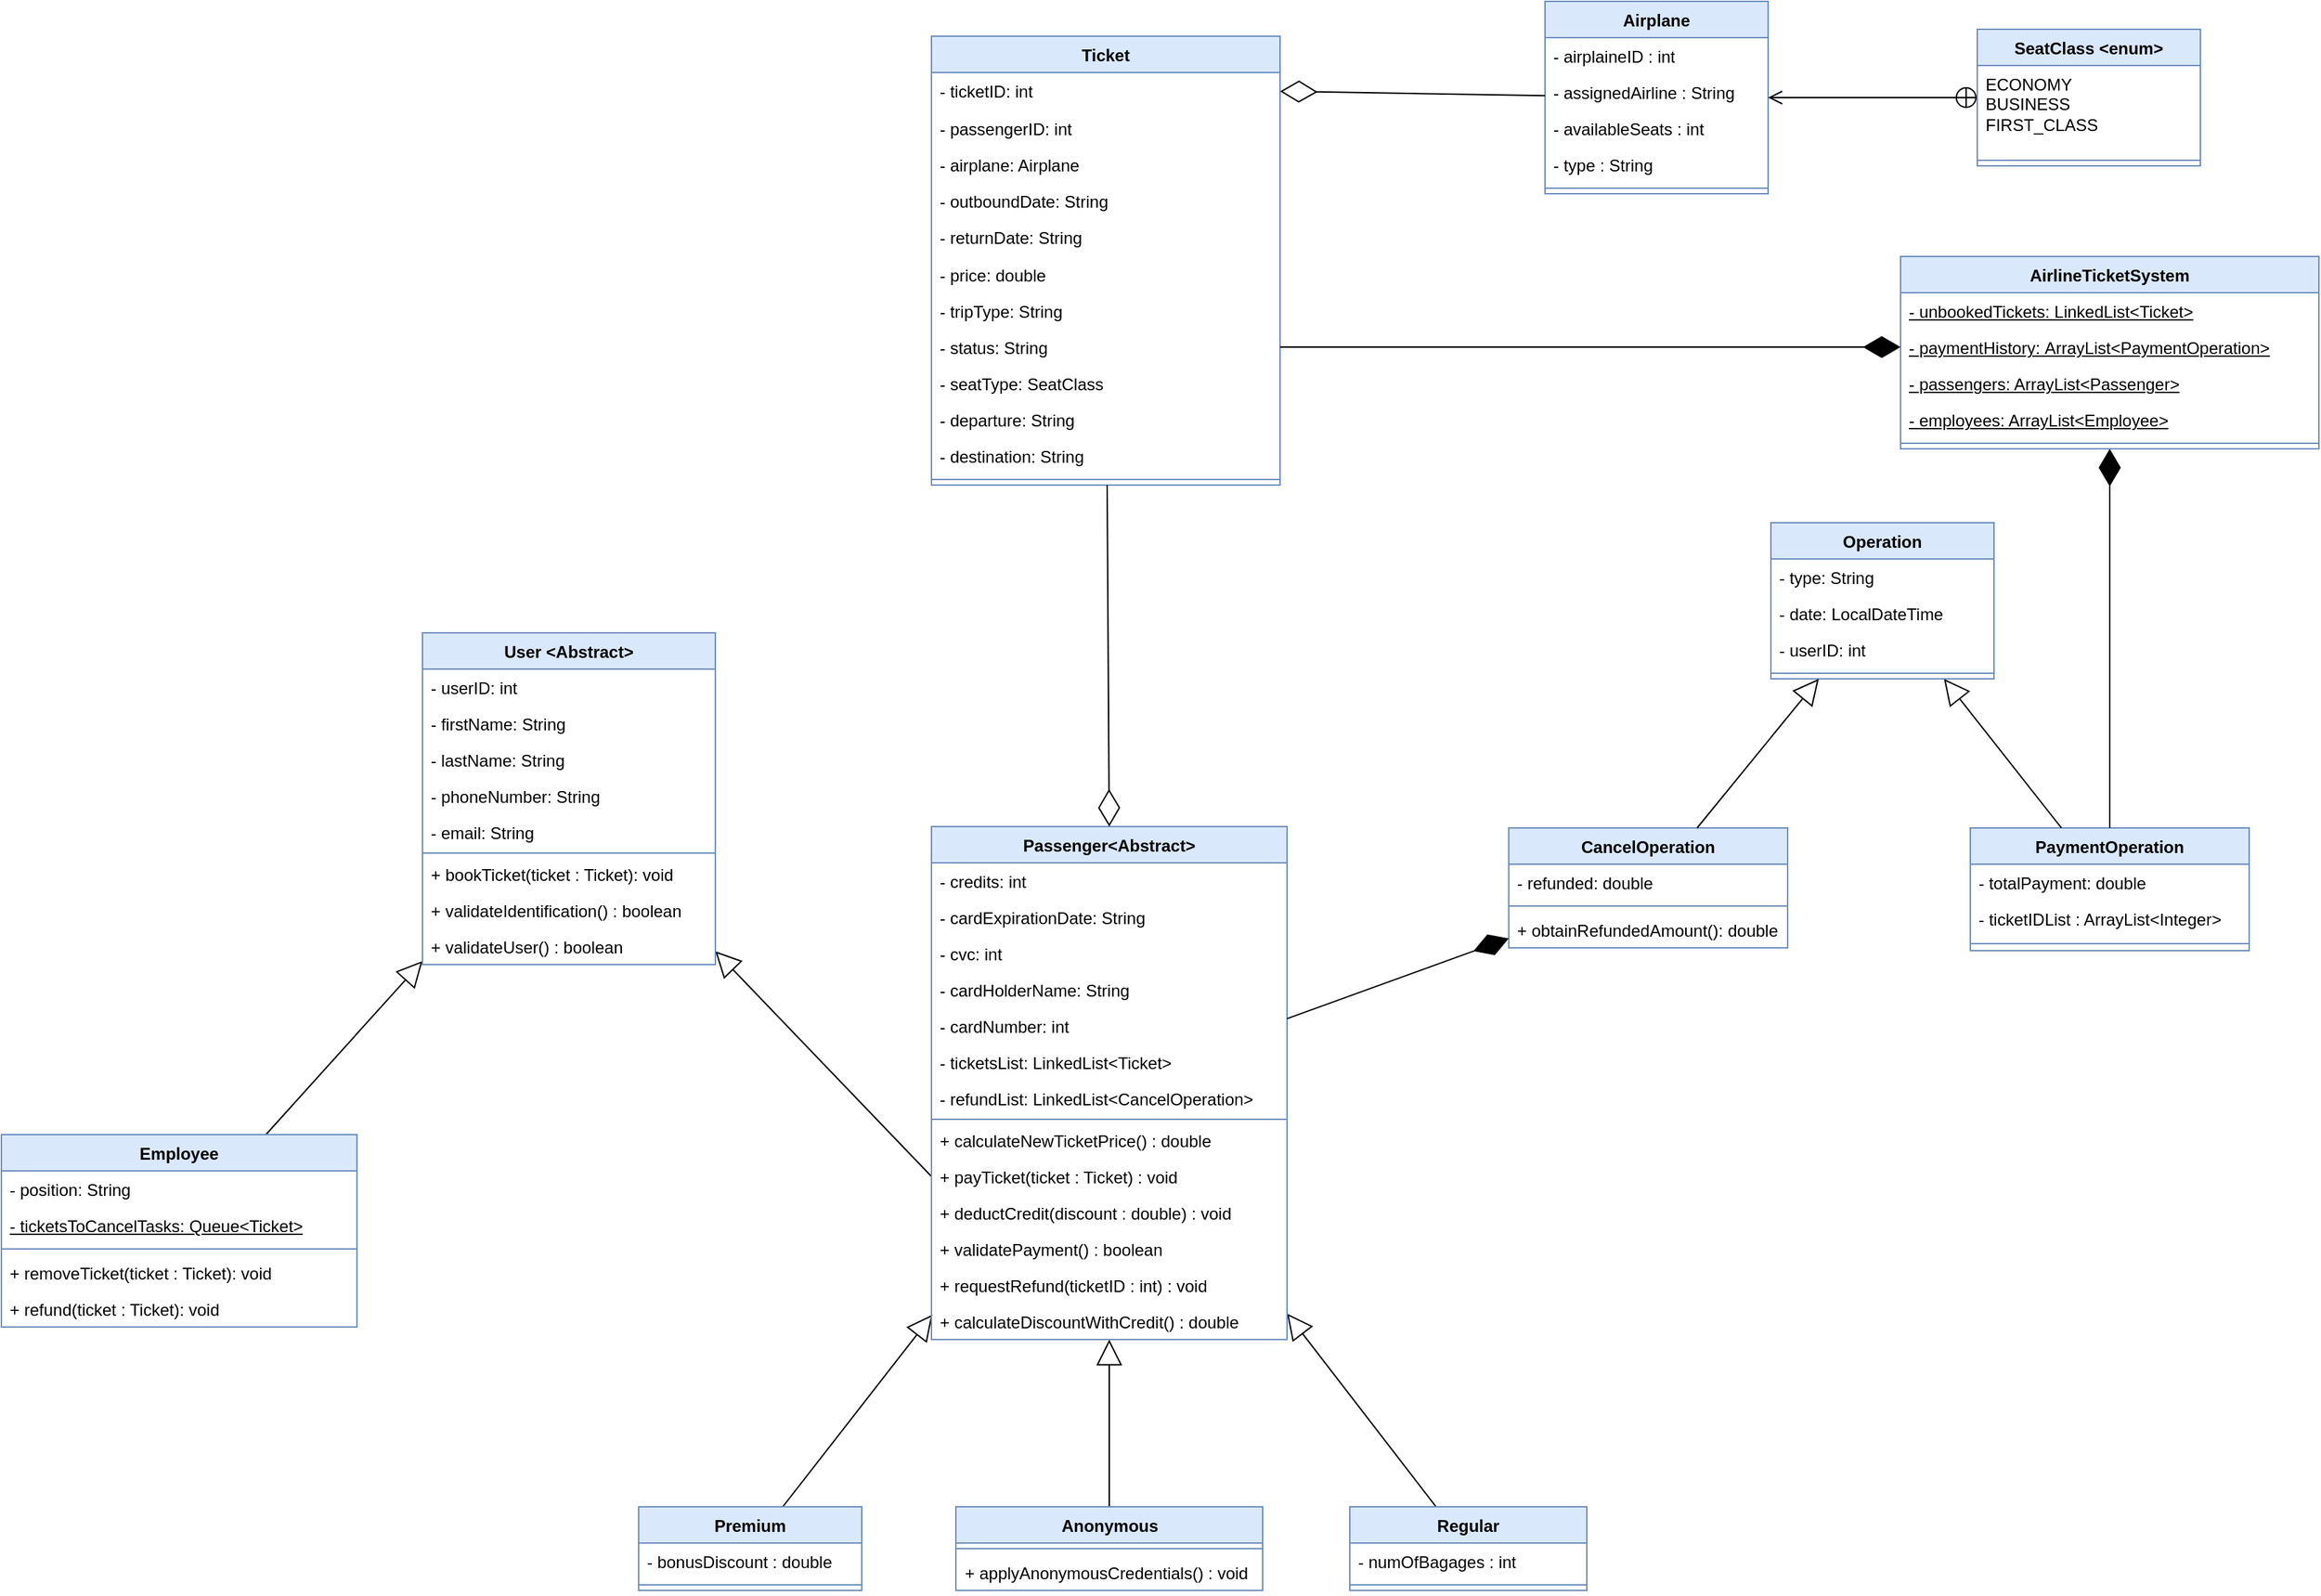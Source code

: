 <mxfile version="24.8.0">
  <diagram id="C5RBs43oDa-KdzZeNtuy" name="Page-1">
    <mxGraphModel dx="2174" dy="735" grid="0" gridSize="10" guides="1" tooltips="1" connect="1" arrows="1" fold="1" page="1" pageScale="1" pageWidth="827" pageHeight="1169" math="0" shadow="0">
      <root>
        <mxCell id="WIyWlLk6GJQsqaUBKTNV-0" />
        <mxCell id="WIyWlLk6GJQsqaUBKTNV-1" parent="WIyWlLk6GJQsqaUBKTNV-0" />
        <mxCell id="TixNwKE1VY5OCuDRx1uv-47" value="" style="endArrow=block;endSize=16;endFill=0;html=1;rounded=0;exitX=0;exitY=0.5;exitDx=0;exitDy=0;" parent="WIyWlLk6GJQsqaUBKTNV-1" source="fxqU5WLW0_MMGWIOmWz7-15" target="TixNwKE1VY5OCuDRx1uv-97" edge="1">
          <mxGeometry width="160" relative="1" as="geometry">
            <mxPoint x="1215.0" y="676.658" as="sourcePoint" />
            <mxPoint x="1265" y="650.342" as="targetPoint" />
          </mxGeometry>
        </mxCell>
        <mxCell id="TixNwKE1VY5OCuDRx1uv-48" value="" style="endArrow=block;endSize=16;endFill=0;html=1;rounded=0;" parent="WIyWlLk6GJQsqaUBKTNV-1" source="TixNwKE1VY5OCuDRx1uv-101" target="TixNwKE1VY5OCuDRx1uv-97" edge="1">
          <mxGeometry x="-0.01" width="160" relative="1" as="geometry">
            <mxPoint x="744.712" y="625.5" as="sourcePoint" />
            <mxPoint x="622" y="523.9" as="targetPoint" />
            <Array as="points" />
            <mxPoint as="offset" />
          </mxGeometry>
        </mxCell>
        <mxCell id="TixNwKE1VY5OCuDRx1uv-49" value="" style="endArrow=block;endSize=16;endFill=0;html=1;rounded=0;entryX=0.003;entryY=0.313;entryDx=0;entryDy=0;entryPerimeter=0;" parent="WIyWlLk6GJQsqaUBKTNV-1" source="TixNwKE1VY5OCuDRx1uv-113" target="O7oDRh3eOjh0rx_aEaqQ-2" edge="1">
          <mxGeometry width="160" relative="1" as="geometry">
            <mxPoint x="756.054" y="873" as="sourcePoint" />
            <mxPoint x="982.457" y="677" as="targetPoint" />
          </mxGeometry>
        </mxCell>
        <mxCell id="TixNwKE1VY5OCuDRx1uv-50" value="" style="endArrow=block;endSize=16;endFill=0;html=1;rounded=0;" parent="WIyWlLk6GJQsqaUBKTNV-1" source="TixNwKE1VY5OCuDRx1uv-73" target="TixNwKE1VY5OCuDRx1uv-105" edge="1">
          <mxGeometry width="160" relative="1" as="geometry">
            <mxPoint x="936" y="873" as="sourcePoint" />
            <mxPoint x="810" y="980" as="targetPoint" />
          </mxGeometry>
        </mxCell>
        <mxCell id="TixNwKE1VY5OCuDRx1uv-51" value="" style="endArrow=block;endSize=16;endFill=0;html=1;rounded=0;fillColor=#f8cecc;strokeColor=#000000;" parent="WIyWlLk6GJQsqaUBKTNV-1" source="TixNwKE1VY5OCuDRx1uv-109" target="TixNwKE1VY5OCuDRx1uv-105" edge="1">
          <mxGeometry x="0.0" width="160" relative="1" as="geometry">
            <mxPoint x="1120.62" y="873" as="sourcePoint" />
            <mxPoint x="1031" y="803" as="targetPoint" />
            <mxPoint as="offset" />
          </mxGeometry>
        </mxCell>
        <mxCell id="TixNwKE1VY5OCuDRx1uv-65" value="PaymentOperation" style="swimlane;fontStyle=1;align=center;verticalAlign=top;childLayout=stackLayout;horizontal=1;startSize=26;horizontalStack=0;resizeParent=1;resizeParentMax=0;resizeLast=0;collapsible=1;marginBottom=0;whiteSpace=wrap;html=1;fillColor=#dae8fc;strokeColor=#6c8ebf;" parent="WIyWlLk6GJQsqaUBKTNV-1" vertex="1">
          <mxGeometry x="1325" y="593" width="200" height="88" as="geometry" />
        </mxCell>
        <mxCell id="fxqU5WLW0_MMGWIOmWz7-27" value="- totalPayment: double" style="text;strokeColor=none;fillColor=none;align=left;verticalAlign=top;spacingLeft=4;spacingRight=4;overflow=hidden;rotatable=0;points=[[0,0.5],[1,0.5]];portConstraint=eastwest;whiteSpace=wrap;html=1;" parent="TixNwKE1VY5OCuDRx1uv-65" vertex="1">
          <mxGeometry y="26" width="200" height="26" as="geometry" />
        </mxCell>
        <mxCell id="fxqU5WLW0_MMGWIOmWz7-31" value="- ticketIDList : ArrayList&amp;lt;Integer&amp;gt;&amp;nbsp;" style="text;strokeColor=none;fillColor=none;align=left;verticalAlign=top;spacingLeft=4;spacingRight=4;overflow=hidden;rotatable=0;points=[[0,0.5],[1,0.5]];portConstraint=eastwest;whiteSpace=wrap;html=1;" parent="TixNwKE1VY5OCuDRx1uv-65" vertex="1">
          <mxGeometry y="52" width="200" height="26" as="geometry" />
        </mxCell>
        <mxCell id="TixNwKE1VY5OCuDRx1uv-67" value="" style="line;strokeWidth=1;fillColor=none;align=left;verticalAlign=middle;spacingTop=-1;spacingLeft=3;spacingRight=3;rotatable=0;labelPosition=right;points=[];portConstraint=eastwest;strokeColor=inherit;" parent="TixNwKE1VY5OCuDRx1uv-65" vertex="1">
          <mxGeometry y="78" width="200" height="10" as="geometry" />
        </mxCell>
        <mxCell id="TixNwKE1VY5OCuDRx1uv-69" value="Airplane" style="swimlane;fontStyle=1;align=center;verticalAlign=top;childLayout=stackLayout;horizontal=1;startSize=26;horizontalStack=0;resizeParent=1;resizeParentMax=0;resizeLast=0;collapsible=1;marginBottom=0;whiteSpace=wrap;html=1;fillColor=#dae8fc;strokeColor=#6c8ebf;" parent="WIyWlLk6GJQsqaUBKTNV-1" vertex="1">
          <mxGeometry x="1020" width="160" height="138" as="geometry" />
        </mxCell>
        <mxCell id="-tUTZFKdpCKJqJOBt3uz-0" value="- airplaineID : int" style="text;strokeColor=none;fillColor=none;align=left;verticalAlign=top;spacingLeft=4;spacingRight=4;overflow=hidden;rotatable=0;points=[[0,0.5],[1,0.5]];portConstraint=eastwest;whiteSpace=wrap;html=1;" parent="TixNwKE1VY5OCuDRx1uv-69" vertex="1">
          <mxGeometry y="26" width="160" height="26" as="geometry" />
        </mxCell>
        <mxCell id="TixNwKE1VY5OCuDRx1uv-160" value="- assignedAirline : String" style="text;strokeColor=none;fillColor=none;align=left;verticalAlign=top;spacingLeft=4;spacingRight=4;overflow=hidden;rotatable=0;points=[[0,0.5],[1,0.5]];portConstraint=eastwest;whiteSpace=wrap;html=1;" parent="TixNwKE1VY5OCuDRx1uv-69" vertex="1">
          <mxGeometry y="52" width="160" height="26" as="geometry" />
        </mxCell>
        <mxCell id="BGIZEROxM3A1e72S92r2-15" value="- availableSeats : int" style="text;strokeColor=none;fillColor=none;align=left;verticalAlign=top;spacingLeft=4;spacingRight=4;overflow=hidden;rotatable=0;points=[[0,0.5],[1,0.5]];portConstraint=eastwest;whiteSpace=wrap;html=1;" parent="TixNwKE1VY5OCuDRx1uv-69" vertex="1">
          <mxGeometry y="78" width="160" height="26" as="geometry" />
        </mxCell>
        <mxCell id="TixNwKE1VY5OCuDRx1uv-142" value="- type : String" style="text;strokeColor=none;fillColor=none;align=left;verticalAlign=top;spacingLeft=4;spacingRight=4;overflow=hidden;rotatable=0;points=[[0,0.5],[1,0.5]];portConstraint=eastwest;whiteSpace=wrap;html=1;" parent="TixNwKE1VY5OCuDRx1uv-69" vertex="1">
          <mxGeometry y="104" width="160" height="26" as="geometry" />
        </mxCell>
        <mxCell id="TixNwKE1VY5OCuDRx1uv-71" value="" style="line;strokeWidth=1;fillColor=none;align=left;verticalAlign=middle;spacingTop=-1;spacingLeft=3;spacingRight=3;rotatable=0;labelPosition=right;points=[];portConstraint=eastwest;strokeColor=inherit;" parent="TixNwKE1VY5OCuDRx1uv-69" vertex="1">
          <mxGeometry y="130" width="160" height="8" as="geometry" />
        </mxCell>
        <mxCell id="TixNwKE1VY5OCuDRx1uv-73" value="Regular" style="swimlane;fontStyle=1;align=center;verticalAlign=top;childLayout=stackLayout;horizontal=1;startSize=26;horizontalStack=0;resizeParent=1;resizeParentMax=0;resizeLast=0;collapsible=1;marginBottom=0;whiteSpace=wrap;html=1;fillColor=#dae8fc;strokeColor=#6c8ebf;" parent="WIyWlLk6GJQsqaUBKTNV-1" vertex="1">
          <mxGeometry x="880" y="1080" width="170" height="60" as="geometry" />
        </mxCell>
        <mxCell id="TixNwKE1VY5OCuDRx1uv-148" value="- numOfBagages : int" style="text;strokeColor=none;fillColor=none;align=left;verticalAlign=top;spacingLeft=4;spacingRight=4;overflow=hidden;rotatable=0;points=[[0,0.5],[1,0.5]];portConstraint=eastwest;whiteSpace=wrap;html=1;" parent="TixNwKE1VY5OCuDRx1uv-73" vertex="1">
          <mxGeometry y="26" width="170" height="26" as="geometry" />
        </mxCell>
        <mxCell id="TixNwKE1VY5OCuDRx1uv-75" value="" style="line;strokeWidth=1;fillColor=none;align=left;verticalAlign=middle;spacingTop=-1;spacingLeft=3;spacingRight=3;rotatable=0;labelPosition=right;points=[];portConstraint=eastwest;strokeColor=inherit;" parent="TixNwKE1VY5OCuDRx1uv-73" vertex="1">
          <mxGeometry y="52" width="170" height="8" as="geometry" />
        </mxCell>
        <mxCell id="TixNwKE1VY5OCuDRx1uv-85" value="Ticket" style="swimlane;fontStyle=1;align=center;verticalAlign=top;childLayout=stackLayout;horizontal=1;startSize=26;horizontalStack=0;resizeParent=1;resizeParentMax=0;resizeLast=0;collapsible=1;marginBottom=0;whiteSpace=wrap;html=1;fillColor=#dae8fc;strokeColor=#6c8ebf;" parent="WIyWlLk6GJQsqaUBKTNV-1" vertex="1">
          <mxGeometry x="580" y="25" width="250" height="322" as="geometry" />
        </mxCell>
        <mxCell id="BGIZEROxM3A1e72S92r2-8" value="- ticketID: int" style="text;strokeColor=none;fillColor=none;align=left;verticalAlign=top;spacingLeft=4;spacingRight=4;overflow=hidden;rotatable=0;points=[[0,0.5],[1,0.5]];portConstraint=eastwest;whiteSpace=wrap;html=1;" parent="TixNwKE1VY5OCuDRx1uv-85" vertex="1">
          <mxGeometry y="26" width="250" height="27" as="geometry" />
        </mxCell>
        <mxCell id="fxqU5WLW0_MMGWIOmWz7-18" value="- passengerID: int" style="text;strokeColor=none;fillColor=none;align=left;verticalAlign=top;spacingLeft=4;spacingRight=4;overflow=hidden;rotatable=0;points=[[0,0.5],[1,0.5]];portConstraint=eastwest;whiteSpace=wrap;html=1;" parent="TixNwKE1VY5OCuDRx1uv-85" vertex="1">
          <mxGeometry y="53" width="250" height="26" as="geometry" />
        </mxCell>
        <mxCell id="TixNwKE1VY5OCuDRx1uv-162" value="- airplane: Airplane" style="text;strokeColor=none;fillColor=none;align=left;verticalAlign=top;spacingLeft=4;spacingRight=4;overflow=hidden;rotatable=0;points=[[0,0.5],[1,0.5]];portConstraint=eastwest;whiteSpace=wrap;html=1;" parent="TixNwKE1VY5OCuDRx1uv-85" vertex="1">
          <mxGeometry y="79" width="250" height="26" as="geometry" />
        </mxCell>
        <mxCell id="TixNwKE1VY5OCuDRx1uv-124" value="- outboundDate: String" style="text;strokeColor=none;fillColor=none;align=left;verticalAlign=top;spacingLeft=4;spacingRight=4;overflow=hidden;rotatable=0;points=[[0,0.5],[1,0.5]];portConstraint=eastwest;whiteSpace=wrap;html=1;" parent="TixNwKE1VY5OCuDRx1uv-85" vertex="1">
          <mxGeometry y="105" width="250" height="26" as="geometry" />
        </mxCell>
        <mxCell id="TixNwKE1VY5OCuDRx1uv-125" value="- returnDate: String" style="text;strokeColor=none;fillColor=none;align=left;verticalAlign=top;spacingLeft=4;spacingRight=4;overflow=hidden;rotatable=0;points=[[0,0.5],[1,0.5]];portConstraint=eastwest;whiteSpace=wrap;html=1;" parent="TixNwKE1VY5OCuDRx1uv-85" vertex="1">
          <mxGeometry y="131" width="250" height="27" as="geometry" />
        </mxCell>
        <mxCell id="TixNwKE1VY5OCuDRx1uv-118" value="- price: double" style="text;strokeColor=none;fillColor=none;align=left;verticalAlign=top;spacingLeft=4;spacingRight=4;overflow=hidden;rotatable=0;points=[[0,0.5],[1,0.5]];portConstraint=eastwest;whiteSpace=wrap;html=1;" parent="TixNwKE1VY5OCuDRx1uv-85" vertex="1">
          <mxGeometry y="158" width="250" height="26" as="geometry" />
        </mxCell>
        <mxCell id="TixNwKE1VY5OCuDRx1uv-119" value="- tripType: String" style="text;strokeColor=none;fillColor=none;align=left;verticalAlign=top;spacingLeft=4;spacingRight=4;overflow=hidden;rotatable=0;points=[[0,0.5],[1,0.5]];portConstraint=eastwest;whiteSpace=wrap;html=1;" parent="TixNwKE1VY5OCuDRx1uv-85" vertex="1">
          <mxGeometry y="184" width="250" height="26" as="geometry" />
        </mxCell>
        <mxCell id="TixNwKE1VY5OCuDRx1uv-120" value="- status: String" style="text;strokeColor=none;fillColor=none;align=left;verticalAlign=top;spacingLeft=4;spacingRight=4;overflow=hidden;rotatable=0;points=[[0,0.5],[1,0.5]];portConstraint=eastwest;whiteSpace=wrap;html=1;" parent="TixNwKE1VY5OCuDRx1uv-85" vertex="1">
          <mxGeometry y="210" width="250" height="26" as="geometry" />
        </mxCell>
        <mxCell id="TixNwKE1VY5OCuDRx1uv-121" value="- seatType: SeatClass" style="text;strokeColor=none;fillColor=none;align=left;verticalAlign=top;spacingLeft=4;spacingRight=4;overflow=hidden;rotatable=0;points=[[0,0.5],[1,0.5]];portConstraint=eastwest;whiteSpace=wrap;html=1;" parent="TixNwKE1VY5OCuDRx1uv-85" vertex="1">
          <mxGeometry y="236" width="250" height="26" as="geometry" />
        </mxCell>
        <mxCell id="TixNwKE1VY5OCuDRx1uv-122" value="- departure: String" style="text;strokeColor=none;fillColor=none;align=left;verticalAlign=top;spacingLeft=4;spacingRight=4;overflow=hidden;rotatable=0;points=[[0,0.5],[1,0.5]];portConstraint=eastwest;whiteSpace=wrap;html=1;" parent="TixNwKE1VY5OCuDRx1uv-85" vertex="1">
          <mxGeometry y="262" width="250" height="26" as="geometry" />
        </mxCell>
        <mxCell id="TixNwKE1VY5OCuDRx1uv-123" value="- destination: String" style="text;strokeColor=none;fillColor=none;align=left;verticalAlign=top;spacingLeft=4;spacingRight=4;overflow=hidden;rotatable=0;points=[[0,0.5],[1,0.5]];portConstraint=eastwest;whiteSpace=wrap;html=1;" parent="TixNwKE1VY5OCuDRx1uv-85" vertex="1">
          <mxGeometry y="288" width="250" height="26" as="geometry" />
        </mxCell>
        <mxCell id="TixNwKE1VY5OCuDRx1uv-87" value="" style="line;strokeWidth=1;fillColor=none;align=left;verticalAlign=middle;spacingTop=-1;spacingLeft=3;spacingRight=3;rotatable=0;labelPosition=right;points=[];portConstraint=eastwest;strokeColor=inherit;" parent="TixNwKE1VY5OCuDRx1uv-85" vertex="1">
          <mxGeometry y="314" width="250" height="8" as="geometry" />
        </mxCell>
        <mxCell id="TixNwKE1VY5OCuDRx1uv-93" value="SeatClass &amp;lt;enum&amp;gt;" style="swimlane;fontStyle=1;align=center;verticalAlign=top;childLayout=stackLayout;horizontal=1;startSize=26;horizontalStack=0;resizeParent=1;resizeParentMax=0;resizeLast=0;collapsible=1;marginBottom=0;whiteSpace=wrap;html=1;fillColor=#dae8fc;strokeColor=#6c8ebf;" parent="WIyWlLk6GJQsqaUBKTNV-1" vertex="1">
          <mxGeometry x="1330" y="20" width="160" height="98" as="geometry" />
        </mxCell>
        <mxCell id="TixNwKE1VY5OCuDRx1uv-94" value="&lt;div&gt;ECONOMY&lt;/div&gt;&lt;div&gt;BUSINESS&lt;div&gt;FIRST_CLASS&lt;/div&gt;&lt;/div&gt;" style="text;strokeColor=none;fillColor=none;align=left;verticalAlign=top;spacingLeft=4;spacingRight=4;overflow=hidden;rotatable=0;points=[[0,0.5],[1,0.5]];portConstraint=eastwest;whiteSpace=wrap;html=1;" parent="TixNwKE1VY5OCuDRx1uv-93" vertex="1">
          <mxGeometry y="26" width="160" height="64" as="geometry" />
        </mxCell>
        <mxCell id="TixNwKE1VY5OCuDRx1uv-95" value="" style="line;strokeWidth=1;fillColor=none;align=left;verticalAlign=middle;spacingTop=-1;spacingLeft=3;spacingRight=3;rotatable=0;labelPosition=right;points=[];portConstraint=eastwest;strokeColor=inherit;" parent="TixNwKE1VY5OCuDRx1uv-93" vertex="1">
          <mxGeometry y="90" width="160" height="8" as="geometry" />
        </mxCell>
        <mxCell id="TixNwKE1VY5OCuDRx1uv-97" value="User &amp;lt;Abstract&amp;gt;" style="swimlane;fontStyle=1;align=center;verticalAlign=top;childLayout=stackLayout;horizontal=1;startSize=26;horizontalStack=0;resizeParent=1;resizeParentMax=0;resizeLast=0;collapsible=1;marginBottom=0;whiteSpace=wrap;html=1;fillColor=#dae8fc;strokeColor=#6c8ebf;" parent="WIyWlLk6GJQsqaUBKTNV-1" vertex="1">
          <mxGeometry x="215" y="453" width="210" height="238" as="geometry" />
        </mxCell>
        <mxCell id="TixNwKE1VY5OCuDRx1uv-132" value="- userID: int" style="text;strokeColor=none;fillColor=none;align=left;verticalAlign=top;spacingLeft=4;spacingRight=4;overflow=hidden;rotatable=0;points=[[0,0.5],[1,0.5]];portConstraint=eastwest;whiteSpace=wrap;html=1;" parent="TixNwKE1VY5OCuDRx1uv-97" vertex="1">
          <mxGeometry y="26" width="210" height="26" as="geometry" />
        </mxCell>
        <mxCell id="TixNwKE1VY5OCuDRx1uv-98" value="- firstName: String" style="text;strokeColor=none;fillColor=none;align=left;verticalAlign=top;spacingLeft=4;spacingRight=4;overflow=hidden;rotatable=0;points=[[0,0.5],[1,0.5]];portConstraint=eastwest;whiteSpace=wrap;html=1;" parent="TixNwKE1VY5OCuDRx1uv-97" vertex="1">
          <mxGeometry y="52" width="210" height="26" as="geometry" />
        </mxCell>
        <mxCell id="TixNwKE1VY5OCuDRx1uv-126" value="- lastName: String" style="text;strokeColor=none;fillColor=none;align=left;verticalAlign=top;spacingLeft=4;spacingRight=4;overflow=hidden;rotatable=0;points=[[0,0.5],[1,0.5]];portConstraint=eastwest;whiteSpace=wrap;html=1;" parent="TixNwKE1VY5OCuDRx1uv-97" vertex="1">
          <mxGeometry y="78" width="210" height="26" as="geometry" />
        </mxCell>
        <mxCell id="TixNwKE1VY5OCuDRx1uv-127" value="- phoneNumber: String" style="text;strokeColor=none;fillColor=none;align=left;verticalAlign=top;spacingLeft=4;spacingRight=4;overflow=hidden;rotatable=0;points=[[0,0.5],[1,0.5]];portConstraint=eastwest;whiteSpace=wrap;html=1;" parent="TixNwKE1VY5OCuDRx1uv-97" vertex="1">
          <mxGeometry y="104" width="210" height="26" as="geometry" />
        </mxCell>
        <mxCell id="BpxT5CNFjnWK-hkmhdt0-0" value="- email: String" style="text;strokeColor=none;fillColor=none;align=left;verticalAlign=top;spacingLeft=4;spacingRight=4;overflow=hidden;rotatable=0;points=[[0,0.5],[1,0.5]];portConstraint=eastwest;whiteSpace=wrap;html=1;" vertex="1" parent="TixNwKE1VY5OCuDRx1uv-97">
          <mxGeometry y="130" width="210" height="26" as="geometry" />
        </mxCell>
        <mxCell id="TixNwKE1VY5OCuDRx1uv-99" value="" style="line;strokeWidth=1;fillColor=none;align=left;verticalAlign=middle;spacingTop=-1;spacingLeft=3;spacingRight=3;rotatable=0;labelPosition=right;points=[];portConstraint=eastwest;strokeColor=inherit;" parent="TixNwKE1VY5OCuDRx1uv-97" vertex="1">
          <mxGeometry y="156" width="210" height="4" as="geometry" />
        </mxCell>
        <mxCell id="TixNwKE1VY5OCuDRx1uv-139" value="+ bookTicket(ticket : Ticket): void" style="text;align=left;verticalAlign=top;spacingLeft=4;spacingRight=4;overflow=hidden;rotatable=0;points=[[0,0.5],[1,0.5]];portConstraint=eastwest;whiteSpace=wrap;html=1;" parent="TixNwKE1VY5OCuDRx1uv-97" vertex="1">
          <mxGeometry y="160" width="210" height="26" as="geometry" />
        </mxCell>
        <mxCell id="fxqU5WLW0_MMGWIOmWz7-21" value="+ validateIdentification() : boolean" style="text;strokeColor=none;fillColor=none;align=left;verticalAlign=top;spacingLeft=4;spacingRight=4;overflow=hidden;rotatable=0;points=[[0,0.5],[1,0.5]];portConstraint=eastwest;whiteSpace=wrap;html=1;" parent="TixNwKE1VY5OCuDRx1uv-97" vertex="1">
          <mxGeometry y="186" width="210" height="26" as="geometry" />
        </mxCell>
        <mxCell id="fxqU5WLW0_MMGWIOmWz7-32" value="+ validateUser() : boolean" style="text;strokeColor=none;fillColor=none;align=left;verticalAlign=top;spacingLeft=4;spacingRight=4;overflow=hidden;rotatable=0;points=[[0,0.5],[1,0.5]];portConstraint=eastwest;whiteSpace=wrap;html=1;" parent="TixNwKE1VY5OCuDRx1uv-97" vertex="1">
          <mxGeometry y="212" width="210" height="26" as="geometry" />
        </mxCell>
        <mxCell id="TixNwKE1VY5OCuDRx1uv-101" value="Employee" style="swimlane;fontStyle=1;align=center;verticalAlign=top;childLayout=stackLayout;horizontal=1;startSize=26;horizontalStack=0;resizeParent=1;resizeParentMax=0;resizeLast=0;collapsible=1;marginBottom=0;whiteSpace=wrap;html=1;fillColor=#dae8fc;strokeColor=#6c8ebf;" parent="WIyWlLk6GJQsqaUBKTNV-1" vertex="1">
          <mxGeometry x="-87" y="813" width="255" height="138" as="geometry" />
        </mxCell>
        <mxCell id="TixNwKE1VY5OCuDRx1uv-102" value="- position: String" style="text;strokeColor=none;fillColor=none;align=left;verticalAlign=top;spacingLeft=4;spacingRight=4;overflow=hidden;rotatable=0;points=[[0,0.5],[1,0.5]];portConstraint=eastwest;whiteSpace=wrap;html=1;" parent="TixNwKE1VY5OCuDRx1uv-101" vertex="1">
          <mxGeometry y="26" width="255" height="26" as="geometry" />
        </mxCell>
        <mxCell id="BGIZEROxM3A1e72S92r2-33" value="&lt;u&gt;- ticketsToCancelTasks: Queue&amp;lt;Ticket&amp;gt; &lt;br&gt;&lt;/u&gt;" style="text;strokeColor=none;fillColor=none;align=left;verticalAlign=top;spacingLeft=4;spacingRight=4;overflow=hidden;rotatable=0;points=[[0,0.5],[1,0.5]];portConstraint=eastwest;whiteSpace=wrap;html=1;" parent="TixNwKE1VY5OCuDRx1uv-101" vertex="1">
          <mxGeometry y="52" width="255" height="26" as="geometry" />
        </mxCell>
        <mxCell id="TixNwKE1VY5OCuDRx1uv-103" value="" style="line;strokeWidth=1;fillColor=none;align=left;verticalAlign=middle;spacingTop=-1;spacingLeft=3;spacingRight=3;rotatable=0;labelPosition=right;points=[];portConstraint=eastwest;strokeColor=inherit;" parent="TixNwKE1VY5OCuDRx1uv-101" vertex="1">
          <mxGeometry y="78" width="255" height="8" as="geometry" />
        </mxCell>
        <mxCell id="TixNwKE1VY5OCuDRx1uv-104" value="+ removeTicket(ticket : Ticket): void" style="text;align=left;verticalAlign=top;spacingLeft=4;spacingRight=4;overflow=hidden;rotatable=0;points=[[0,0.5],[1,0.5]];portConstraint=eastwest;whiteSpace=wrap;html=1;" parent="TixNwKE1VY5OCuDRx1uv-101" vertex="1">
          <mxGeometry y="86" width="255" height="26" as="geometry" />
        </mxCell>
        <mxCell id="BGIZEROxM3A1e72S92r2-54" value="+ refund(ticket : Ticket): void" style="text;align=left;verticalAlign=top;spacingLeft=4;spacingRight=4;overflow=hidden;rotatable=0;points=[[0,0.5],[1,0.5]];portConstraint=eastwest;whiteSpace=wrap;html=1;" parent="TixNwKE1VY5OCuDRx1uv-101" vertex="1">
          <mxGeometry y="112" width="255" height="26" as="geometry" />
        </mxCell>
        <mxCell id="TixNwKE1VY5OCuDRx1uv-105" value="Passenger&amp;lt;Abstract&amp;gt;" style="swimlane;fontStyle=1;align=center;verticalAlign=top;childLayout=stackLayout;horizontal=1;startSize=26;horizontalStack=0;resizeParent=1;resizeParentMax=0;resizeLast=0;collapsible=1;marginBottom=0;whiteSpace=wrap;html=1;fillColor=#dae8fc;strokeColor=#6c8ebf;" parent="WIyWlLk6GJQsqaUBKTNV-1" vertex="1">
          <mxGeometry x="580" y="592" width="255" height="368" as="geometry" />
        </mxCell>
        <mxCell id="TixNwKE1VY5OCuDRx1uv-145" value="- credits: int" style="text;strokeColor=none;fillColor=none;align=left;verticalAlign=top;spacingLeft=4;spacingRight=4;overflow=hidden;rotatable=0;points=[[0,0.5],[1,0.5]];portConstraint=eastwest;whiteSpace=wrap;html=1;" parent="TixNwKE1VY5OCuDRx1uv-105" vertex="1">
          <mxGeometry y="26" width="255" height="26" as="geometry" />
        </mxCell>
        <mxCell id="TixNwKE1VY5OCuDRx1uv-60" value="- cardExpirationDate: String" style="text;strokeColor=none;fillColor=none;align=left;verticalAlign=top;spacingLeft=4;spacingRight=4;overflow=hidden;rotatable=0;points=[[0,0.5],[1,0.5]];portConstraint=eastwest;whiteSpace=wrap;html=1;" parent="TixNwKE1VY5OCuDRx1uv-105" vertex="1">
          <mxGeometry y="52" width="255" height="26" as="geometry" />
        </mxCell>
        <mxCell id="TixNwKE1VY5OCuDRx1uv-6" value="- cvc: int" style="text;strokeColor=none;fillColor=none;align=left;verticalAlign=top;spacingLeft=4;spacingRight=4;overflow=hidden;rotatable=0;points=[[0,0.5],[1,0.5]];portConstraint=eastwest;whiteSpace=wrap;html=1;" parent="TixNwKE1VY5OCuDRx1uv-105" vertex="1">
          <mxGeometry y="78" width="255" height="26" as="geometry" />
        </mxCell>
        <mxCell id="TixNwKE1VY5OCuDRx1uv-5" value="- cardHolderName: String" style="text;strokeColor=none;fillColor=none;align=left;verticalAlign=top;spacingLeft=4;spacingRight=4;overflow=hidden;rotatable=0;points=[[0,0.5],[1,0.5]];portConstraint=eastwest;whiteSpace=wrap;html=1;" parent="TixNwKE1VY5OCuDRx1uv-105" vertex="1">
          <mxGeometry y="104" width="255" height="26" as="geometry" />
        </mxCell>
        <mxCell id="TixNwKE1VY5OCuDRx1uv-4" value="- cardNumber: int" style="text;strokeColor=none;fillColor=none;align=left;verticalAlign=top;spacingLeft=4;spacingRight=4;overflow=hidden;rotatable=0;points=[[0,0.5],[1,0.5]];portConstraint=eastwest;whiteSpace=wrap;html=1;" parent="TixNwKE1VY5OCuDRx1uv-105" vertex="1">
          <mxGeometry y="130" width="255" height="26" as="geometry" />
        </mxCell>
        <mxCell id="BGIZEROxM3A1e72S92r2-34" value="- ticketsList: LinkedList&amp;lt;Ticket&amp;gt;" style="text;strokeColor=none;fillColor=none;align=left;verticalAlign=top;spacingLeft=4;spacingRight=4;overflow=hidden;rotatable=0;points=[[0,0.5],[1,0.5]];portConstraint=eastwest;whiteSpace=wrap;html=1;" parent="TixNwKE1VY5OCuDRx1uv-105" vertex="1">
          <mxGeometry y="156" width="255" height="26" as="geometry" />
        </mxCell>
        <mxCell id="BGIZEROxM3A1e72S92r2-77" value="- refundList: LinkedList&amp;lt;CancelOperation&amp;gt;" style="text;strokeColor=none;fillColor=none;align=left;verticalAlign=top;spacingLeft=4;spacingRight=4;overflow=hidden;rotatable=0;points=[[0,0.5],[1,0.5]];portConstraint=eastwest;whiteSpace=wrap;html=1;" parent="TixNwKE1VY5OCuDRx1uv-105" vertex="1">
          <mxGeometry y="182" width="255" height="26" as="geometry" />
        </mxCell>
        <mxCell id="TixNwKE1VY5OCuDRx1uv-107" value="" style="line;strokeWidth=1;fillColor=none;align=left;verticalAlign=middle;spacingTop=-1;spacingLeft=3;spacingRight=3;rotatable=0;labelPosition=right;points=[];portConstraint=eastwest;strokeColor=inherit;" parent="TixNwKE1VY5OCuDRx1uv-105" vertex="1">
          <mxGeometry y="208" width="255" height="4" as="geometry" />
        </mxCell>
        <mxCell id="TixNwKE1VY5OCuDRx1uv-147" value="+ calculateNewTicketPrice() : double " style="text;strokeColor=none;fillColor=none;align=left;verticalAlign=top;spacingLeft=4;spacingRight=4;overflow=hidden;rotatable=0;points=[[0,0.5],[1,0.5]];portConstraint=eastwest;whiteSpace=wrap;html=1;" parent="TixNwKE1VY5OCuDRx1uv-105" vertex="1">
          <mxGeometry y="212" width="255" height="26" as="geometry" />
        </mxCell>
        <mxCell id="fxqU5WLW0_MMGWIOmWz7-15" value="+ payTicket(ticket : Ticket) : void" style="text;align=left;verticalAlign=top;spacingLeft=4;spacingRight=4;overflow=hidden;rotatable=0;points=[[0,0.5],[1,0.5]];portConstraint=eastwest;whiteSpace=wrap;html=1;" parent="TixNwKE1VY5OCuDRx1uv-105" vertex="1">
          <mxGeometry y="238" width="255" height="26" as="geometry" />
        </mxCell>
        <mxCell id="TixNwKE1VY5OCuDRx1uv-149" value="+ deductCredit(discount : double) : void" style="text;strokeColor=none;fillColor=none;align=left;verticalAlign=top;spacingLeft=4;spacingRight=4;overflow=hidden;rotatable=0;points=[[0,0.5],[1,0.5]];portConstraint=eastwest;whiteSpace=wrap;html=1;" parent="TixNwKE1VY5OCuDRx1uv-105" vertex="1">
          <mxGeometry y="264" width="255" height="26" as="geometry" />
        </mxCell>
        <mxCell id="fxqU5WLW0_MMGWIOmWz7-22" value="+ validatePayment() : boolean" style="text;align=left;verticalAlign=top;spacingLeft=4;spacingRight=4;overflow=hidden;rotatable=0;points=[[0,0.5],[1,0.5]];portConstraint=eastwest;whiteSpace=wrap;html=1;" parent="TixNwKE1VY5OCuDRx1uv-105" vertex="1">
          <mxGeometry y="290" width="255" height="26" as="geometry" />
        </mxCell>
        <mxCell id="BGIZEROxM3A1e72S92r2-35" value="+ requestRefund(ticketID : int) : void " style="text;strokeColor=none;fillColor=none;align=left;verticalAlign=top;spacingLeft=4;spacingRight=4;overflow=hidden;rotatable=0;points=[[0,0.5],[1,0.5]];portConstraint=eastwest;whiteSpace=wrap;html=1;" parent="TixNwKE1VY5OCuDRx1uv-105" vertex="1">
          <mxGeometry y="316" width="255" height="26" as="geometry" />
        </mxCell>
        <mxCell id="O7oDRh3eOjh0rx_aEaqQ-2" value="+ calculateDiscountWithCredit() : double " style="text;strokeColor=none;fillColor=none;align=left;verticalAlign=top;spacingLeft=4;spacingRight=4;overflow=hidden;rotatable=0;points=[[0,0.5],[1,0.5]];portConstraint=eastwest;whiteSpace=wrap;html=1;" parent="TixNwKE1VY5OCuDRx1uv-105" vertex="1">
          <mxGeometry y="342" width="255" height="26" as="geometry" />
        </mxCell>
        <mxCell id="TixNwKE1VY5OCuDRx1uv-109" value="Anonymous" style="swimlane;fontStyle=1;align=center;verticalAlign=top;childLayout=stackLayout;horizontal=1;startSize=26;horizontalStack=0;resizeParent=1;resizeParentMax=0;resizeLast=0;collapsible=1;marginBottom=0;whiteSpace=wrap;html=1;fillColor=#dae8fc;strokeColor=#6c8ebf;" parent="WIyWlLk6GJQsqaUBKTNV-1" vertex="1">
          <mxGeometry x="597.5" y="1080" width="220" height="60" as="geometry" />
        </mxCell>
        <mxCell id="TixNwKE1VY5OCuDRx1uv-111" value="" style="line;strokeWidth=1;fillColor=none;align=left;verticalAlign=middle;spacingTop=-1;spacingLeft=3;spacingRight=3;rotatable=0;labelPosition=right;points=[];portConstraint=eastwest;strokeColor=inherit;" parent="TixNwKE1VY5OCuDRx1uv-109" vertex="1">
          <mxGeometry y="26" width="220" height="8" as="geometry" />
        </mxCell>
        <mxCell id="O7oDRh3eOjh0rx_aEaqQ-1" value="+ applyAnonymousCredentials() : void" style="text;align=left;verticalAlign=top;spacingLeft=4;spacingRight=4;overflow=hidden;rotatable=0;points=[[0,0.5],[1,0.5]];portConstraint=eastwest;whiteSpace=wrap;html=1;" parent="TixNwKE1VY5OCuDRx1uv-109" vertex="1">
          <mxGeometry y="34" width="220" height="26" as="geometry" />
        </mxCell>
        <mxCell id="TixNwKE1VY5OCuDRx1uv-113" value="Premium" style="swimlane;fontStyle=1;align=center;verticalAlign=top;childLayout=stackLayout;horizontal=1;startSize=26;horizontalStack=0;resizeParent=1;resizeParentMax=0;resizeLast=0;collapsible=1;marginBottom=0;whiteSpace=wrap;html=1;fillColor=#dae8fc;strokeColor=#6c8ebf;" parent="WIyWlLk6GJQsqaUBKTNV-1" vertex="1">
          <mxGeometry x="370" y="1080" width="160" height="60" as="geometry" />
        </mxCell>
        <mxCell id="TixNwKE1VY5OCuDRx1uv-114" value="- bonusDiscount : double" style="text;strokeColor=none;fillColor=none;align=left;verticalAlign=top;spacingLeft=4;spacingRight=4;overflow=hidden;rotatable=0;points=[[0,0.5],[1,0.5]];portConstraint=eastwest;whiteSpace=wrap;html=1;" parent="TixNwKE1VY5OCuDRx1uv-113" vertex="1">
          <mxGeometry y="26" width="160" height="26" as="geometry" />
        </mxCell>
        <mxCell id="TixNwKE1VY5OCuDRx1uv-115" value="" style="line;strokeWidth=1;fillColor=none;align=left;verticalAlign=middle;spacingTop=-1;spacingLeft=3;spacingRight=3;rotatable=0;labelPosition=right;points=[];portConstraint=eastwest;strokeColor=inherit;" parent="TixNwKE1VY5OCuDRx1uv-113" vertex="1">
          <mxGeometry y="52" width="160" height="8" as="geometry" />
        </mxCell>
        <mxCell id="O9vQ9xLHlQ67a_8ORFgr-4" value="" style="endArrow=diamondThin;endFill=0;endSize=24;html=1;rounded=0;fontSize=12;curved=1;entryX=0.5;entryY=0;entryDx=0;entryDy=0;" parent="WIyWlLk6GJQsqaUBKTNV-1" source="TixNwKE1VY5OCuDRx1uv-85" target="TixNwKE1VY5OCuDRx1uv-105" edge="1">
          <mxGeometry width="160" relative="1" as="geometry">
            <mxPoint x="265" y="601.5" as="sourcePoint" />
            <mxPoint x="415" y="651.5" as="targetPoint" />
          </mxGeometry>
        </mxCell>
        <mxCell id="BGIZEROxM3A1e72S92r2-0" value="&lt;div&gt;AirlineTicketSystem&lt;/div&gt;&lt;div&gt;&lt;br&gt;&lt;/div&gt;" style="swimlane;fontStyle=1;align=center;verticalAlign=top;childLayout=stackLayout;horizontal=1;startSize=26;horizontalStack=0;resizeParent=1;resizeParentMax=0;resizeLast=0;collapsible=1;marginBottom=0;whiteSpace=wrap;html=1;fillColor=#dae8fc;strokeColor=#6c8ebf;" parent="WIyWlLk6GJQsqaUBKTNV-1" vertex="1">
          <mxGeometry x="1275" y="183" width="300" height="138" as="geometry" />
        </mxCell>
        <mxCell id="TixNwKE1VY5OCuDRx1uv-166" value="&lt;u&gt;- unbookedTickets: LinkedList&amp;lt;Ticket&amp;gt;&lt;/u&gt;" style="text;strokeColor=none;fillColor=none;align=left;verticalAlign=top;spacingLeft=4;spacingRight=4;overflow=hidden;rotatable=0;points=[[0,0.5],[1,0.5]];portConstraint=eastwest;whiteSpace=wrap;html=1;" parent="BGIZEROxM3A1e72S92r2-0" vertex="1">
          <mxGeometry y="26" width="300" height="26" as="geometry" />
        </mxCell>
        <mxCell id="BGIZEROxM3A1e72S92r2-7" value="&lt;u&gt;- paymentHistory:&amp;nbsp;&lt;/u&gt;&lt;u&gt;ArrayList&lt;/u&gt;&lt;u&gt;&amp;lt;PaymentOperation&amp;gt;&lt;/u&gt;" style="text;strokeColor=none;fillColor=none;align=left;verticalAlign=top;spacingLeft=4;spacingRight=4;overflow=hidden;rotatable=0;points=[[0,0.5],[1,0.5]];portConstraint=eastwest;whiteSpace=wrap;html=1;" parent="BGIZEROxM3A1e72S92r2-0" vertex="1">
          <mxGeometry y="52" width="300" height="26" as="geometry" />
        </mxCell>
        <mxCell id="BGIZEROxM3A1e72S92r2-9" value="&lt;u&gt;- passengers: ArrayList&amp;lt;Passenger&amp;gt;&lt;/u&gt;" style="text;strokeColor=none;fillColor=none;align=left;verticalAlign=top;spacingLeft=4;spacingRight=4;overflow=hidden;rotatable=0;points=[[0,0.5],[1,0.5]];portConstraint=eastwest;whiteSpace=wrap;html=1;" parent="BGIZEROxM3A1e72S92r2-0" vertex="1">
          <mxGeometry y="78" width="300" height="26" as="geometry" />
        </mxCell>
        <mxCell id="BGIZEROxM3A1e72S92r2-10" value="&lt;u&gt;- employees: ArrayList&amp;lt;Employee&amp;gt;&lt;/u&gt;" style="text;strokeColor=none;fillColor=none;align=left;verticalAlign=top;spacingLeft=4;spacingRight=4;overflow=hidden;rotatable=0;points=[[0,0.5],[1,0.5]];portConstraint=eastwest;whiteSpace=wrap;html=1;" parent="BGIZEROxM3A1e72S92r2-0" vertex="1">
          <mxGeometry y="104" width="300" height="26" as="geometry" />
        </mxCell>
        <mxCell id="BGIZEROxM3A1e72S92r2-3" value="" style="line;strokeWidth=1;fillColor=none;align=left;verticalAlign=middle;spacingTop=-1;spacingLeft=3;spacingRight=3;rotatable=0;labelPosition=right;points=[];portConstraint=eastwest;strokeColor=inherit;" parent="BGIZEROxM3A1e72S92r2-0" vertex="1">
          <mxGeometry y="130" width="300" height="8" as="geometry" />
        </mxCell>
        <mxCell id="BGIZEROxM3A1e72S92r2-13" value="" style="endArrow=open;startArrow=circlePlus;endFill=0;startFill=0;endSize=8;html=1;rounded=0;" parent="WIyWlLk6GJQsqaUBKTNV-1" source="TixNwKE1VY5OCuDRx1uv-93" target="TixNwKE1VY5OCuDRx1uv-69" edge="1">
          <mxGeometry width="160" relative="1" as="geometry">
            <mxPoint x="995" y="170" as="sourcePoint" />
            <mxPoint x="1155" y="170" as="targetPoint" />
          </mxGeometry>
        </mxCell>
        <mxCell id="BGIZEROxM3A1e72S92r2-38" value="" style="endArrow=diamondThin;endFill=1;endSize=24;html=1;rounded=0;exitX=1;exitY=0.5;exitDx=0;exitDy=0;entryX=0;entryY=0.5;entryDx=0;entryDy=0;" parent="WIyWlLk6GJQsqaUBKTNV-1" source="TixNwKE1VY5OCuDRx1uv-120" target="BGIZEROxM3A1e72S92r2-7" edge="1">
          <mxGeometry width="160" relative="1" as="geometry">
            <mxPoint x="835" y="230" as="sourcePoint" />
            <mxPoint x="920" y="470" as="targetPoint" />
          </mxGeometry>
        </mxCell>
        <mxCell id="BGIZEROxM3A1e72S92r2-40" value="" style="endArrow=diamondThin;endFill=0;endSize=24;html=1;rounded=0;fontSize=12;curved=1;entryX=1;entryY=0.5;entryDx=0;entryDy=0;" parent="WIyWlLk6GJQsqaUBKTNV-1" source="TixNwKE1VY5OCuDRx1uv-69" target="BGIZEROxM3A1e72S92r2-8" edge="1">
          <mxGeometry width="160" relative="1" as="geometry">
            <mxPoint x="995" y="106.909" as="sourcePoint" />
            <mxPoint x="1030" y="176.04" as="targetPoint" />
          </mxGeometry>
        </mxCell>
        <mxCell id="BGIZEROxM3A1e72S92r2-51" value="" style="endArrow=block;endSize=16;endFill=0;html=1;rounded=0;" parent="WIyWlLk6GJQsqaUBKTNV-1" source="TixNwKE1VY5OCuDRx1uv-65" target="BGIZEROxM3A1e72S92r2-57" edge="1">
          <mxGeometry width="160" relative="1" as="geometry">
            <mxPoint x="1489" y="798" as="sourcePoint" />
            <mxPoint x="1404" y="522" as="targetPoint" />
          </mxGeometry>
        </mxCell>
        <mxCell id="BGIZEROxM3A1e72S92r2-57" value="Operation" style="swimlane;fontStyle=1;align=center;verticalAlign=top;childLayout=stackLayout;horizontal=1;startSize=26;horizontalStack=0;resizeParent=1;resizeParentMax=0;resizeLast=0;collapsible=1;marginBottom=0;whiteSpace=wrap;html=1;fillColor=#dae8fc;strokeColor=#6c8ebf;" parent="WIyWlLk6GJQsqaUBKTNV-1" vertex="1">
          <mxGeometry x="1182" y="374" width="160" height="112" as="geometry" />
        </mxCell>
        <mxCell id="fxqU5WLW0_MMGWIOmWz7-28" value="- type: String" style="text;strokeColor=none;fillColor=none;align=left;verticalAlign=top;spacingLeft=4;spacingRight=4;overflow=hidden;rotatable=0;points=[[0,0.5],[1,0.5]];portConstraint=eastwest;whiteSpace=wrap;html=1;" parent="BGIZEROxM3A1e72S92r2-57" vertex="1">
          <mxGeometry y="26" width="160" height="26" as="geometry" />
        </mxCell>
        <mxCell id="fxqU5WLW0_MMGWIOmWz7-30" value="- date: LocalDateTime" style="text;strokeColor=none;fillColor=none;align=left;verticalAlign=top;spacingLeft=4;spacingRight=4;overflow=hidden;rotatable=0;points=[[0,0.5],[1,0.5]];portConstraint=eastwest;whiteSpace=wrap;html=1;" parent="BGIZEROxM3A1e72S92r2-57" vertex="1">
          <mxGeometry y="52" width="160" height="26" as="geometry" />
        </mxCell>
        <mxCell id="fxqU5WLW0_MMGWIOmWz7-16" value="- userID: int" style="text;strokeColor=none;fillColor=none;align=left;verticalAlign=top;spacingLeft=4;spacingRight=4;overflow=hidden;rotatable=0;points=[[0,0.5],[1,0.5]];portConstraint=eastwest;whiteSpace=wrap;html=1;" parent="BGIZEROxM3A1e72S92r2-57" vertex="1">
          <mxGeometry y="78" width="160" height="26" as="geometry" />
        </mxCell>
        <mxCell id="BGIZEROxM3A1e72S92r2-59" value="" style="line;strokeWidth=1;fillColor=none;align=left;verticalAlign=middle;spacingTop=-1;spacingLeft=3;spacingRight=3;rotatable=0;labelPosition=right;points=[];portConstraint=eastwest;strokeColor=inherit;" parent="BGIZEROxM3A1e72S92r2-57" vertex="1">
          <mxGeometry y="104" width="160" height="8" as="geometry" />
        </mxCell>
        <mxCell id="BGIZEROxM3A1e72S92r2-72" value="CancelOperation" style="swimlane;fontStyle=1;align=center;verticalAlign=top;childLayout=stackLayout;horizontal=1;startSize=26;horizontalStack=0;resizeParent=1;resizeParentMax=0;resizeLast=0;collapsible=1;marginBottom=0;whiteSpace=wrap;html=1;fillColor=#dae8fc;strokeColor=#6c8ebf;" parent="WIyWlLk6GJQsqaUBKTNV-1" vertex="1">
          <mxGeometry x="994" y="593" width="200" height="86" as="geometry" />
        </mxCell>
        <mxCell id="BGIZEROxM3A1e72S92r2-62" value="- refunded: double" style="text;strokeColor=none;fillColor=none;align=left;verticalAlign=top;spacingLeft=4;spacingRight=4;overflow=hidden;rotatable=0;points=[[0,0.5],[1,0.5]];portConstraint=eastwest;whiteSpace=wrap;html=1;" parent="BGIZEROxM3A1e72S92r2-72" vertex="1">
          <mxGeometry y="26" width="200" height="26" as="geometry" />
        </mxCell>
        <mxCell id="BGIZEROxM3A1e72S92r2-74" value="" style="line;strokeWidth=1;fillColor=none;align=left;verticalAlign=middle;spacingTop=-1;spacingLeft=3;spacingRight=3;rotatable=0;labelPosition=right;points=[];portConstraint=eastwest;strokeColor=inherit;" parent="BGIZEROxM3A1e72S92r2-72" vertex="1">
          <mxGeometry y="52" width="200" height="8" as="geometry" />
        </mxCell>
        <mxCell id="BGIZEROxM3A1e72S92r2-75" value="+ obtainRefundedAmount(): double" style="text;align=left;verticalAlign=top;spacingLeft=4;spacingRight=4;overflow=hidden;rotatable=0;points=[[0,0.5],[1,0.5]];portConstraint=eastwest;whiteSpace=wrap;html=1;" parent="BGIZEROxM3A1e72S92r2-72" vertex="1">
          <mxGeometry y="60" width="200" height="26" as="geometry" />
        </mxCell>
        <mxCell id="BGIZEROxM3A1e72S92r2-76" value="" style="endArrow=block;endSize=16;endFill=0;html=1;rounded=0;" parent="WIyWlLk6GJQsqaUBKTNV-1" source="BGIZEROxM3A1e72S92r2-72" target="BGIZEROxM3A1e72S92r2-57" edge="1">
          <mxGeometry width="160" relative="1" as="geometry">
            <mxPoint x="999" y="642" as="sourcePoint" />
            <mxPoint x="1134" y="522" as="targetPoint" />
          </mxGeometry>
        </mxCell>
        <mxCell id="fxqU5WLW0_MMGWIOmWz7-38" value="" style="endArrow=diamondThin;endFill=1;endSize=24;html=1;rounded=0;entryX=0.5;entryY=1;entryDx=0;entryDy=0;" parent="WIyWlLk6GJQsqaUBKTNV-1" source="TixNwKE1VY5OCuDRx1uv-65" target="BGIZEROxM3A1e72S92r2-0" edge="1">
          <mxGeometry width="160" relative="1" as="geometry">
            <mxPoint x="1404" y="313" as="sourcePoint" />
            <mxPoint x="1153" y="326" as="targetPoint" />
          </mxGeometry>
        </mxCell>
        <mxCell id="fxqU5WLW0_MMGWIOmWz7-39" value="" style="endArrow=diamondThin;endFill=1;endSize=24;html=1;rounded=0;" parent="WIyWlLk6GJQsqaUBKTNV-1" source="TixNwKE1VY5OCuDRx1uv-105" target="BGIZEROxM3A1e72S92r2-72" edge="1">
          <mxGeometry width="160" relative="1" as="geometry">
            <mxPoint x="1450" y="340" as="sourcePoint" />
            <mxPoint x="1249" y="265" as="targetPoint" />
          </mxGeometry>
        </mxCell>
      </root>
    </mxGraphModel>
  </diagram>
</mxfile>
